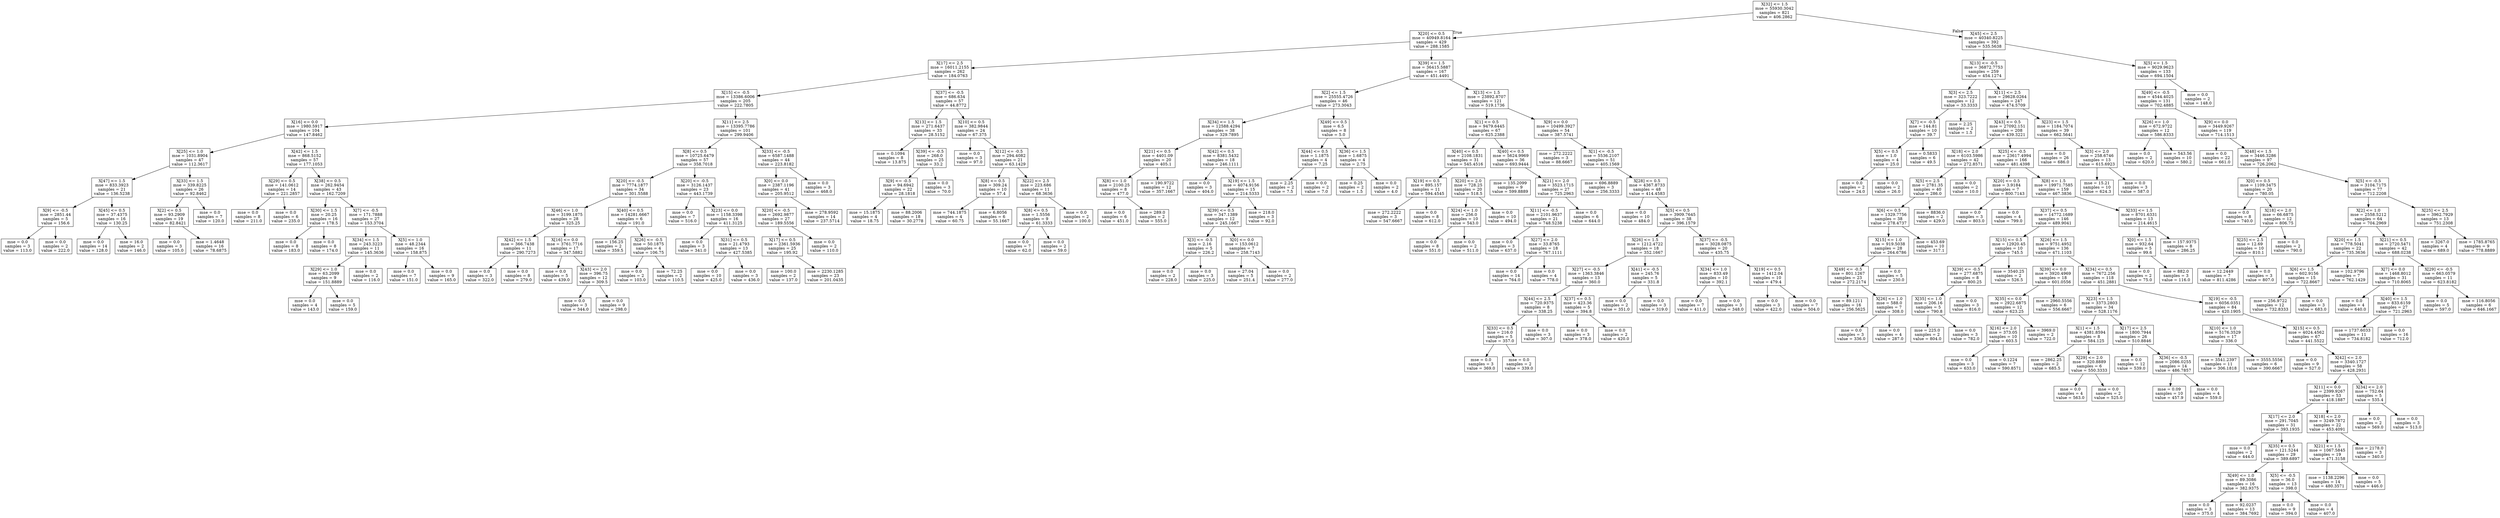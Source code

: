 digraph Tree {
node [shape=box] ;
0 [label="X[32] <= 1.5\nmse = 55930.3042\nsamples = 821\nvalue = 406.2862"] ;
1 [label="X[20] <= 0.5\nmse = 40949.8164\nsamples = 429\nvalue = 288.1585"] ;
0 -> 1 [labeldistance=2.5, labelangle=45, headlabel="True"] ;
2 [label="X[17] <= 2.5\nmse = 16011.2155\nsamples = 262\nvalue = 184.0763"] ;
1 -> 2 ;
3 [label="X[15] <= -0.5\nmse = 13386.6006\nsamples = 205\nvalue = 222.7805"] ;
2 -> 3 ;
4 [label="X[16] <= 0.0\nmse = 1980.5917\nsamples = 104\nvalue = 147.8462"] ;
3 -> 4 ;
5 [label="X[25] <= 1.0\nmse = 1031.8904\nsamples = 47\nvalue = 112.3617"] ;
4 -> 5 ;
6 [label="X[47] <= 1.5\nmse = 833.3923\nsamples = 21\nvalue = 136.5238"] ;
5 -> 6 ;
7 [label="X[9] <= -0.5\nmse = 2851.44\nsamples = 5\nvalue = 156.6"] ;
6 -> 7 ;
8 [label="mse = 0.0\nsamples = 3\nvalue = 113.0"] ;
7 -> 8 ;
9 [label="mse = 0.0\nsamples = 2\nvalue = 222.0"] ;
7 -> 9 ;
10 [label="X[45] <= 0.5\nmse = 37.4375\nsamples = 16\nvalue = 130.25"] ;
6 -> 10 ;
11 [label="mse = 0.0\nsamples = 14\nvalue = 128.0"] ;
10 -> 11 ;
12 [label="mse = 16.0\nsamples = 2\nvalue = 146.0"] ;
10 -> 12 ;
13 [label="X[33] <= 1.5\nmse = 339.8225\nsamples = 26\nvalue = 92.8462"] ;
5 -> 13 ;
14 [label="X[2] <= 0.5\nmse = 93.2909\nsamples = 19\nvalue = 82.8421"] ;
13 -> 14 ;
15 [label="mse = 0.0\nsamples = 3\nvalue = 105.0"] ;
14 -> 15 ;
16 [label="mse = 1.4648\nsamples = 16\nvalue = 78.6875"] ;
14 -> 16 ;
17 [label="mse = 0.0\nsamples = 7\nvalue = 120.0"] ;
13 -> 17 ;
18 [label="X[42] <= 1.5\nmse = 868.5152\nsamples = 57\nvalue = 177.1053"] ;
4 -> 18 ;
19 [label="X[29] <= 0.5\nmse = 141.0612\nsamples = 14\nvalue = 221.2857"] ;
18 -> 19 ;
20 [label="mse = 0.0\nsamples = 8\nvalue = 211.0"] ;
19 -> 20 ;
21 [label="mse = 0.0\nsamples = 6\nvalue = 235.0"] ;
19 -> 21 ;
22 [label="X[38] <= 0.5\nmse = 262.9454\nsamples = 43\nvalue = 162.7209"] ;
18 -> 22 ;
23 [label="X[30] <= 1.5\nmse = 20.25\nsamples = 16\nvalue = 178.5"] ;
22 -> 23 ;
24 [label="mse = 0.0\nsamples = 8\nvalue = 183.0"] ;
23 -> 24 ;
25 [label="mse = 0.0\nsamples = 8\nvalue = 174.0"] ;
23 -> 25 ;
26 [label="X[7] <= -0.5\nmse = 171.7888\nsamples = 27\nvalue = 153.3704"] ;
22 -> 26 ;
27 [label="X[34] <= 1.5\nmse = 243.3223\nsamples = 11\nvalue = 145.3636"] ;
26 -> 27 ;
28 [label="X[29] <= 1.0\nmse = 63.2099\nsamples = 9\nvalue = 151.8889"] ;
27 -> 28 ;
29 [label="mse = 0.0\nsamples = 4\nvalue = 143.0"] ;
28 -> 29 ;
30 [label="mse = 0.0\nsamples = 5\nvalue = 159.0"] ;
28 -> 30 ;
31 [label="mse = 0.0\nsamples = 2\nvalue = 116.0"] ;
27 -> 31 ;
32 [label="X[5] <= 1.0\nmse = 48.2344\nsamples = 16\nvalue = 158.875"] ;
26 -> 32 ;
33 [label="mse = 0.0\nsamples = 7\nvalue = 151.0"] ;
32 -> 33 ;
34 [label="mse = 0.0\nsamples = 9\nvalue = 165.0"] ;
32 -> 34 ;
35 [label="X[11] <= 2.5\nmse = 13395.7786\nsamples = 101\nvalue = 299.9406"] ;
3 -> 35 ;
36 [label="X[8] <= 0.5\nmse = 10725.6479\nsamples = 57\nvalue = 358.7018"] ;
35 -> 36 ;
37 [label="X[20] <= -0.5\nmse = 7774.1877\nsamples = 34\nvalue = 301.5588"] ;
36 -> 37 ;
38 [label="X[46] <= 1.0\nmse = 3199.1875\nsamples = 28\nvalue = 325.25"] ;
37 -> 38 ;
39 [label="X[42] <= 1.5\nmse = 366.7438\nsamples = 11\nvalue = 290.7273"] ;
38 -> 39 ;
40 [label="mse = 0.0\nsamples = 3\nvalue = 322.0"] ;
39 -> 40 ;
41 [label="mse = 0.0\nsamples = 8\nvalue = 279.0"] ;
39 -> 41 ;
42 [label="X[16] <= 0.0\nmse = 3761.7716\nsamples = 17\nvalue = 347.5882"] ;
38 -> 42 ;
43 [label="mse = 0.0\nsamples = 5\nvalue = 439.0"] ;
42 -> 43 ;
44 [label="X[43] <= 2.0\nmse = 396.75\nsamples = 12\nvalue = 309.5"] ;
42 -> 44 ;
45 [label="mse = 0.0\nsamples = 3\nvalue = 344.0"] ;
44 -> 45 ;
46 [label="mse = 0.0\nsamples = 9\nvalue = 298.0"] ;
44 -> 46 ;
47 [label="X[40] <= 0.5\nmse = 14281.6667\nsamples = 6\nvalue = 191.0"] ;
37 -> 47 ;
48 [label="mse = 156.25\nsamples = 2\nvalue = 359.5"] ;
47 -> 48 ;
49 [label="X[26] <= -0.5\nmse = 50.1875\nsamples = 4\nvalue = 106.75"] ;
47 -> 49 ;
50 [label="mse = 0.0\nsamples = 2\nvalue = 103.0"] ;
49 -> 50 ;
51 [label="mse = 72.25\nsamples = 2\nvalue = 110.5"] ;
49 -> 51 ;
52 [label="X[20] <= -0.5\nmse = 3126.1437\nsamples = 23\nvalue = 443.1739"] ;
36 -> 52 ;
53 [label="mse = 0.0\nsamples = 7\nvalue = 516.0"] ;
52 -> 53 ;
54 [label="X[23] <= 0.0\nmse = 1158.3398\nsamples = 16\nvalue = 411.3125"] ;
52 -> 54 ;
55 [label="mse = 0.0\nsamples = 3\nvalue = 341.0"] ;
54 -> 55 ;
56 [label="X[31] <= 0.5\nmse = 21.4793\nsamples = 13\nvalue = 427.5385"] ;
54 -> 56 ;
57 [label="mse = 0.0\nsamples = 10\nvalue = 425.0"] ;
56 -> 57 ;
58 [label="mse = 0.0\nsamples = 3\nvalue = 436.0"] ;
56 -> 58 ;
59 [label="X[33] <= -0.5\nmse = 6587.1488\nsamples = 44\nvalue = 223.8182"] ;
35 -> 59 ;
60 [label="X[0] <= 0.0\nmse = 2387.1196\nsamples = 41\nvalue = 205.9512"] ;
59 -> 60 ;
61 [label="X[20] <= -0.5\nmse = 2692.9877\nsamples = 27\nvalue = 189.5556"] ;
60 -> 61 ;
62 [label="X[17] <= 0.5\nmse = 2361.5936\nsamples = 25\nvalue = 195.92"] ;
61 -> 62 ;
63 [label="mse = 100.0\nsamples = 2\nvalue = 137.0"] ;
62 -> 63 ;
64 [label="mse = 2230.1285\nsamples = 23\nvalue = 201.0435"] ;
62 -> 64 ;
65 [label="mse = 0.0\nsamples = 2\nvalue = 110.0"] ;
61 -> 65 ;
66 [label="mse = 278.9592\nsamples = 14\nvalue = 237.5714"] ;
60 -> 66 ;
67 [label="mse = 0.0\nsamples = 3\nvalue = 468.0"] ;
59 -> 67 ;
68 [label="X[37] <= -0.5\nmse = 686.634\nsamples = 57\nvalue = 44.8772"] ;
2 -> 68 ;
69 [label="X[13] <= 1.5\nmse = 271.6437\nsamples = 33\nvalue = 28.5152"] ;
68 -> 69 ;
70 [label="mse = 0.1094\nsamples = 8\nvalue = 13.875"] ;
69 -> 70 ;
71 [label="X[39] <= -0.5\nmse = 268.0\nsamples = 25\nvalue = 33.2"] ;
69 -> 71 ;
72 [label="X[9] <= -0.5\nmse = 94.6942\nsamples = 22\nvalue = 28.1818"] ;
71 -> 72 ;
73 [label="mse = 15.1875\nsamples = 4\nvalue = 18.75"] ;
72 -> 73 ;
74 [label="mse = 88.2006\nsamples = 18\nvalue = 30.2778"] ;
72 -> 74 ;
75 [label="mse = 0.0\nsamples = 3\nvalue = 70.0"] ;
71 -> 75 ;
76 [label="X[10] <= 0.5\nmse = 382.9844\nsamples = 24\nvalue = 67.375"] ;
68 -> 76 ;
77 [label="mse = 0.0\nsamples = 3\nvalue = 97.0"] ;
76 -> 77 ;
78 [label="X[12] <= -0.5\nmse = 294.4082\nsamples = 21\nvalue = 63.1429"] ;
76 -> 78 ;
79 [label="X[8] <= 0.5\nmse = 309.24\nsamples = 10\nvalue = 57.4"] ;
78 -> 79 ;
80 [label="mse = 744.1875\nsamples = 4\nvalue = 60.75"] ;
79 -> 80 ;
81 [label="mse = 6.8056\nsamples = 6\nvalue = 55.1667"] ;
79 -> 81 ;
82 [label="X[22] <= 2.5\nmse = 223.686\nsamples = 11\nvalue = 68.3636"] ;
78 -> 82 ;
83 [label="X[8] <= 0.5\nmse = 1.5556\nsamples = 9\nvalue = 61.3333"] ;
82 -> 83 ;
84 [label="mse = 0.0\nsamples = 7\nvalue = 62.0"] ;
83 -> 84 ;
85 [label="mse = 0.0\nsamples = 2\nvalue = 59.0"] ;
83 -> 85 ;
86 [label="mse = 0.0\nsamples = 2\nvalue = 100.0"] ;
82 -> 86 ;
87 [label="X[39] <= 1.5\nmse = 36415.5887\nsamples = 167\nvalue = 451.4491"] ;
1 -> 87 ;
88 [label="X[2] <= 1.5\nmse = 25555.4726\nsamples = 46\nvalue = 273.3043"] ;
87 -> 88 ;
89 [label="X[34] <= 1.5\nmse = 12588.4294\nsamples = 38\nvalue = 329.7895"] ;
88 -> 89 ;
90 [label="X[21] <= 0.5\nmse = 4401.09\nsamples = 20\nvalue = 405.1"] ;
89 -> 90 ;
91 [label="X[8] <= 1.0\nmse = 2100.25\nsamples = 8\nvalue = 477.0"] ;
90 -> 91 ;
92 [label="mse = 0.0\nsamples = 6\nvalue = 451.0"] ;
91 -> 92 ;
93 [label="mse = 289.0\nsamples = 2\nvalue = 555.0"] ;
91 -> 93 ;
94 [label="mse = 190.9722\nsamples = 12\nvalue = 357.1667"] ;
90 -> 94 ;
95 [label="X[42] <= 0.5\nmse = 8381.5432\nsamples = 18\nvalue = 246.1111"] ;
89 -> 95 ;
96 [label="mse = 0.0\nsamples = 3\nvalue = 404.0"] ;
95 -> 96 ;
97 [label="X[19] <= 1.5\nmse = 4074.9156\nsamples = 15\nvalue = 214.5333"] ;
95 -> 97 ;
98 [label="X[39] <= 0.5\nmse = 347.1389\nsamples = 12\nvalue = 245.1667"] ;
97 -> 98 ;
99 [label="X[3] <= -0.5\nmse = 2.16\nsamples = 5\nvalue = 226.2"] ;
98 -> 99 ;
100 [label="mse = 0.0\nsamples = 2\nvalue = 228.0"] ;
99 -> 100 ;
101 [label="mse = 0.0\nsamples = 3\nvalue = 225.0"] ;
99 -> 101 ;
102 [label="X[0] <= 0.0\nmse = 153.0612\nsamples = 7\nvalue = 258.7143"] ;
98 -> 102 ;
103 [label="mse = 27.04\nsamples = 5\nvalue = 251.4"] ;
102 -> 103 ;
104 [label="mse = 0.0\nsamples = 2\nvalue = 277.0"] ;
102 -> 104 ;
105 [label="mse = 218.0\nsamples = 3\nvalue = 92.0"] ;
97 -> 105 ;
106 [label="X[49] <= 0.5\nmse = 6.5\nsamples = 8\nvalue = 5.0"] ;
88 -> 106 ;
107 [label="X[44] <= 0.5\nmse = 1.1875\nsamples = 4\nvalue = 7.25"] ;
106 -> 107 ;
108 [label="mse = 2.25\nsamples = 2\nvalue = 7.5"] ;
107 -> 108 ;
109 [label="mse = 0.0\nsamples = 2\nvalue = 7.0"] ;
107 -> 109 ;
110 [label="X[36] <= 1.5\nmse = 1.6875\nsamples = 4\nvalue = 2.75"] ;
106 -> 110 ;
111 [label="mse = 0.25\nsamples = 2\nvalue = 1.5"] ;
110 -> 111 ;
112 [label="mse = 0.0\nsamples = 2\nvalue = 4.0"] ;
110 -> 112 ;
113 [label="X[13] <= 1.5\nmse = 23892.8707\nsamples = 121\nvalue = 519.1736"] ;
87 -> 113 ;
114 [label="X[1] <= 0.5\nmse = 9479.6445\nsamples = 67\nvalue = 625.2388"] ;
113 -> 114 ;
115 [label="X[40] <= 0.5\nmse = 2108.1831\nsamples = 31\nvalue = 545.4516"] ;
114 -> 115 ;
116 [label="X[19] <= 0.5\nmse = 895.157\nsamples = 11\nvalue = 594.4545"] ;
115 -> 116 ;
117 [label="mse = 272.2222\nsamples = 3\nvalue = 547.6667"] ;
116 -> 117 ;
118 [label="mse = 0.0\nsamples = 8\nvalue = 612.0"] ;
116 -> 118 ;
119 [label="X[20] <= 2.0\nmse = 728.25\nsamples = 20\nvalue = 518.5"] ;
115 -> 119 ;
120 [label="X[24] <= 1.0\nmse = 256.0\nsamples = 10\nvalue = 543.0"] ;
119 -> 120 ;
121 [label="mse = 0.0\nsamples = 8\nvalue = 551.0"] ;
120 -> 121 ;
122 [label="mse = 0.0\nsamples = 2\nvalue = 511.0"] ;
120 -> 122 ;
123 [label="mse = 0.0\nsamples = 10\nvalue = 494.0"] ;
119 -> 123 ;
124 [label="X[40] <= 0.5\nmse = 5624.9969\nsamples = 36\nvalue = 693.9444"] ;
114 -> 124 ;
125 [label="mse = 135.2099\nsamples = 9\nvalue = 599.8889"] ;
124 -> 125 ;
126 [label="X[21] <= 2.0\nmse = 3523.1715\nsamples = 27\nvalue = 725.2963"] ;
124 -> 126 ;
127 [label="X[11] <= -0.5\nmse = 2101.9637\nsamples = 21\nvalue = 748.5238"] ;
126 -> 127 ;
128 [label="mse = 0.0\nsamples = 3\nvalue = 637.0"] ;
127 -> 128 ;
129 [label="X[27] <= 2.0\nmse = 33.8765\nsamples = 18\nvalue = 767.1111"] ;
127 -> 129 ;
130 [label="mse = 0.0\nsamples = 14\nvalue = 764.0"] ;
129 -> 130 ;
131 [label="mse = 0.0\nsamples = 4\nvalue = 778.0"] ;
129 -> 131 ;
132 [label="mse = 0.0\nsamples = 6\nvalue = 644.0"] ;
126 -> 132 ;
133 [label="X[9] <= 0.0\nmse = 10499.3927\nsamples = 54\nvalue = 387.5741"] ;
113 -> 133 ;
134 [label="mse = 272.2222\nsamples = 3\nvalue = 88.6667"] ;
133 -> 134 ;
135 [label="X[1] <= -0.5\nmse = 5536.2107\nsamples = 51\nvalue = 405.1569"] ;
133 -> 135 ;
136 [label="mse = 696.8889\nsamples = 3\nvalue = 256.3333"] ;
135 -> 136 ;
137 [label="X[28] <= 0.5\nmse = 4367.8733\nsamples = 48\nvalue = 414.4583"] ;
135 -> 137 ;
138 [label="mse = 0.0\nsamples = 10\nvalue = 484.0"] ;
137 -> 138 ;
139 [label="X[5] <= 0.5\nmse = 3909.7645\nsamples = 38\nvalue = 396.1579"] ;
137 -> 139 ;
140 [label="X[26] <= 1.5\nmse = 1212.4722\nsamples = 18\nvalue = 352.1667"] ;
139 -> 140 ;
141 [label="X[27] <= -0.5\nmse = 1363.3846\nsamples = 13\nvalue = 360.0"] ;
140 -> 141 ;
142 [label="X[44] <= 2.5\nmse = 720.9375\nsamples = 8\nvalue = 338.25"] ;
141 -> 142 ;
143 [label="X[33] <= 0.5\nmse = 216.0\nsamples = 5\nvalue = 357.0"] ;
142 -> 143 ;
144 [label="mse = 0.0\nsamples = 3\nvalue = 369.0"] ;
143 -> 144 ;
145 [label="mse = 0.0\nsamples = 2\nvalue = 339.0"] ;
143 -> 145 ;
146 [label="mse = 0.0\nsamples = 3\nvalue = 307.0"] ;
142 -> 146 ;
147 [label="X[37] <= 0.5\nmse = 423.36\nsamples = 5\nvalue = 394.8"] ;
141 -> 147 ;
148 [label="mse = 0.0\nsamples = 3\nvalue = 378.0"] ;
147 -> 148 ;
149 [label="mse = 0.0\nsamples = 2\nvalue = 420.0"] ;
147 -> 149 ;
150 [label="X[41] <= -0.5\nmse = 245.76\nsamples = 5\nvalue = 331.8"] ;
140 -> 150 ;
151 [label="mse = 0.0\nsamples = 2\nvalue = 351.0"] ;
150 -> 151 ;
152 [label="mse = 0.0\nsamples = 3\nvalue = 319.0"] ;
150 -> 152 ;
153 [label="X[37] <= -0.5\nmse = 3028.0875\nsamples = 20\nvalue = 435.75"] ;
139 -> 153 ;
154 [label="X[34] <= 1.0\nmse = 833.49\nsamples = 10\nvalue = 392.1"] ;
153 -> 154 ;
155 [label="mse = 0.0\nsamples = 7\nvalue = 411.0"] ;
154 -> 155 ;
156 [label="mse = 0.0\nsamples = 3\nvalue = 348.0"] ;
154 -> 156 ;
157 [label="X[19] <= 0.5\nmse = 1412.04\nsamples = 10\nvalue = 479.4"] ;
153 -> 157 ;
158 [label="mse = 0.0\nsamples = 3\nvalue = 422.0"] ;
157 -> 158 ;
159 [label="mse = 0.0\nsamples = 7\nvalue = 504.0"] ;
157 -> 159 ;
160 [label="X[45] <= 2.5\nmse = 40340.8225\nsamples = 392\nvalue = 535.5638"] ;
0 -> 160 [labeldistance=2.5, labelangle=-45, headlabel="False"] ;
161 [label="X[13] <= -0.5\nmse = 36872.7753\nsamples = 259\nvalue = 454.1274"] ;
160 -> 161 ;
162 [label="X[3] <= 2.5\nmse = 323.7222\nsamples = 12\nvalue = 33.3333"] ;
161 -> 162 ;
163 [label="X[7] <= -0.5\nmse = 144.81\nsamples = 10\nvalue = 39.7"] ;
162 -> 163 ;
164 [label="X[5] <= 0.5\nmse = 1.0\nsamples = 4\nvalue = 25.0"] ;
163 -> 164 ;
165 [label="mse = 0.0\nsamples = 2\nvalue = 24.0"] ;
164 -> 165 ;
166 [label="mse = 0.0\nsamples = 2\nvalue = 26.0"] ;
164 -> 166 ;
167 [label="mse = 0.5833\nsamples = 6\nvalue = 49.5"] ;
163 -> 167 ;
168 [label="mse = 2.25\nsamples = 2\nvalue = 1.5"] ;
162 -> 168 ;
169 [label="X[11] <= 2.5\nmse = 29628.0264\nsamples = 247\nvalue = 474.5709"] ;
161 -> 169 ;
170 [label="X[43] <= 0.5\nmse = 27092.151\nsamples = 208\nvalue = 439.3221"] ;
169 -> 170 ;
171 [label="X[18] <= 2.0\nmse = 6103.5986\nsamples = 42\nvalue = 272.8571"] ;
170 -> 171 ;
172 [label="X[5] <= 2.5\nmse = 2781.35\nsamples = 40\nvalue = 286.0"] ;
171 -> 172 ;
173 [label="X[6] <= 0.5\nmse = 1329.7756\nsamples = 38\nvalue = 278.4737"] ;
172 -> 173 ;
174 [label="X[15] <= 1.0\nmse = 919.5038\nsamples = 28\nvalue = 264.6786"] ;
173 -> 174 ;
175 [label="X[49] <= -0.5\nmse = 801.1267\nsamples = 23\nvalue = 272.2174"] ;
174 -> 175 ;
176 [label="mse = 89.1211\nsamples = 16\nvalue = 256.5625"] ;
175 -> 176 ;
177 [label="X[26] <= 1.0\nmse = 588.0\nsamples = 7\nvalue = 308.0"] ;
175 -> 177 ;
178 [label="mse = 0.0\nsamples = 3\nvalue = 336.0"] ;
177 -> 178 ;
179 [label="mse = 0.0\nsamples = 4\nvalue = 287.0"] ;
177 -> 179 ;
180 [label="mse = 0.0\nsamples = 5\nvalue = 230.0"] ;
174 -> 180 ;
181 [label="mse = 453.69\nsamples = 10\nvalue = 317.1"] ;
173 -> 181 ;
182 [label="mse = 8836.0\nsamples = 2\nvalue = 429.0"] ;
172 -> 182 ;
183 [label="mse = 0.0\nsamples = 2\nvalue = 10.0"] ;
171 -> 183 ;
184 [label="X[25] <= -0.5\nmse = 23617.4994\nsamples = 166\nvalue = 481.4398"] ;
170 -> 184 ;
185 [label="X[20] <= 0.5\nmse = 3.9184\nsamples = 7\nvalue = 800.7143"] ;
184 -> 185 ;
186 [label="mse = 0.0\nsamples = 3\nvalue = 803.0"] ;
185 -> 186 ;
187 [label="mse = 0.0\nsamples = 4\nvalue = 799.0"] ;
185 -> 187 ;
188 [label="X[8] <= 1.5\nmse = 19971.7585\nsamples = 159\nvalue = 467.3836"] ;
184 -> 188 ;
189 [label="X[37] <= 0.5\nmse = 14772.1689\nsamples = 146\nvalue = 489.9041"] ;
188 -> 189 ;
190 [label="X[15] <= 0.5\nmse = 12920.45\nsamples = 10\nvalue = 745.5"] ;
189 -> 190 ;
191 [label="X[39] <= -0.5\nmse = 277.6875\nsamples = 8\nvalue = 800.25"] ;
190 -> 191 ;
192 [label="X[35] <= 1.0\nmse = 206.16\nsamples = 5\nvalue = 790.8"] ;
191 -> 192 ;
193 [label="mse = 225.0\nsamples = 2\nvalue = 804.0"] ;
192 -> 193 ;
194 [label="mse = 0.0\nsamples = 3\nvalue = 782.0"] ;
192 -> 194 ;
195 [label="mse = 0.0\nsamples = 3\nvalue = 816.0"] ;
191 -> 195 ;
196 [label="mse = 3540.25\nsamples = 2\nvalue = 526.5"] ;
190 -> 196 ;
197 [label="X[26] <= 1.5\nmse = 9751.4952\nsamples = 136\nvalue = 471.1103"] ;
189 -> 197 ;
198 [label="X[39] <= 0.0\nmse = 3920.4969\nsamples = 18\nvalue = 601.0556"] ;
197 -> 198 ;
199 [label="X[35] <= 0.0\nmse = 2922.6875\nsamples = 12\nvalue = 623.25"] ;
198 -> 199 ;
200 [label="X[16] <= 2.0\nmse = 373.05\nsamples = 10\nvalue = 603.5"] ;
199 -> 200 ;
201 [label="mse = 0.0\nsamples = 3\nvalue = 633.0"] ;
200 -> 201 ;
202 [label="mse = 0.1224\nsamples = 7\nvalue = 590.8571"] ;
200 -> 202 ;
203 [label="mse = 3969.0\nsamples = 2\nvalue = 722.0"] ;
199 -> 203 ;
204 [label="mse = 2960.5556\nsamples = 6\nvalue = 556.6667"] ;
198 -> 204 ;
205 [label="X[34] <= 0.5\nmse = 7672.256\nsamples = 118\nvalue = 451.2881"] ;
197 -> 205 ;
206 [label="X[23] <= 1.5\nmse = 3373.2803\nsamples = 34\nvalue = 528.1176"] ;
205 -> 206 ;
207 [label="X[1] <= 1.5\nmse = 4381.8594\nsamples = 8\nvalue = 584.125"] ;
206 -> 207 ;
208 [label="mse = 2862.25\nsamples = 2\nvalue = 685.5"] ;
207 -> 208 ;
209 [label="X[29] <= 2.0\nmse = 320.8889\nsamples = 6\nvalue = 550.3333"] ;
207 -> 209 ;
210 [label="mse = 0.0\nsamples = 4\nvalue = 563.0"] ;
209 -> 210 ;
211 [label="mse = 0.0\nsamples = 2\nvalue = 525.0"] ;
209 -> 211 ;
212 [label="X[17] <= 2.5\nmse = 1800.7944\nsamples = 26\nvalue = 510.8846"] ;
206 -> 212 ;
213 [label="mse = 0.0\nsamples = 12\nvalue = 539.0"] ;
212 -> 213 ;
214 [label="X[36] <= -0.5\nmse = 2086.0255\nsamples = 14\nvalue = 486.7857"] ;
212 -> 214 ;
215 [label="mse = 0.09\nsamples = 10\nvalue = 457.9"] ;
214 -> 215 ;
216 [label="mse = 0.0\nsamples = 4\nvalue = 559.0"] ;
214 -> 216 ;
217 [label="X[19] <= -0.5\nmse = 6056.0351\nsamples = 84\nvalue = 420.1905"] ;
205 -> 217 ;
218 [label="X[10] <= 1.0\nmse = 5176.3529\nsamples = 17\nvalue = 336.0"] ;
217 -> 218 ;
219 [label="mse = 3541.2397\nsamples = 11\nvalue = 306.1818"] ;
218 -> 219 ;
220 [label="mse = 3555.5556\nsamples = 6\nvalue = 390.6667"] ;
218 -> 220 ;
221 [label="X[15] <= 0.5\nmse = 4024.4562\nsamples = 67\nvalue = 441.5522"] ;
217 -> 221 ;
222 [label="mse = 0.0\nsamples = 9\nvalue = 527.0"] ;
221 -> 222 ;
223 [label="X[42] <= 2.0\nmse = 3340.1727\nsamples = 58\nvalue = 428.2931"] ;
221 -> 223 ;
224 [label="X[11] <= 0.0\nmse = 2399.9267\nsamples = 53\nvalue = 418.1887"] ;
223 -> 224 ;
225 [label="X[17] <= 2.0\nmse = 291.7045\nsamples = 31\nvalue = 393.1935"] ;
224 -> 225 ;
226 [label="mse = 0.0\nsamples = 2\nvalue = 444.0"] ;
225 -> 226 ;
227 [label="X[35] <= 0.5\nmse = 121.5244\nsamples = 29\nvalue = 389.6897"] ;
225 -> 227 ;
228 [label="X[49] <= 1.0\nmse = 89.3086\nsamples = 16\nvalue = 382.9375"] ;
227 -> 228 ;
229 [label="mse = 0.0\nsamples = 3\nvalue = 375.0"] ;
228 -> 229 ;
230 [label="mse = 92.0237\nsamples = 13\nvalue = 384.7692"] ;
228 -> 230 ;
231 [label="X[5] <= -0.5\nmse = 36.0\nsamples = 13\nvalue = 398.0"] ;
227 -> 231 ;
232 [label="mse = 0.0\nsamples = 9\nvalue = 394.0"] ;
231 -> 232 ;
233 [label="mse = 0.0\nsamples = 4\nvalue = 407.0"] ;
231 -> 233 ;
234 [label="X[18] <= 2.0\nmse = 3249.7872\nsamples = 22\nvalue = 453.4091"] ;
224 -> 234 ;
235 [label="X[21] <= 1.5\nmse = 1067.5845\nsamples = 19\nvalue = 471.3158"] ;
234 -> 235 ;
236 [label="mse = 1138.2296\nsamples = 14\nvalue = 480.3571"] ;
235 -> 236 ;
237 [label="mse = 0.0\nsamples = 5\nvalue = 446.0"] ;
235 -> 237 ;
238 [label="mse = 2178.0\nsamples = 3\nvalue = 340.0"] ;
234 -> 238 ;
239 [label="X[34] <= 2.0\nmse = 752.64\nsamples = 5\nvalue = 535.4"] ;
223 -> 239 ;
240 [label="mse = 0.0\nsamples = 2\nvalue = 569.0"] ;
239 -> 240 ;
241 [label="mse = 0.0\nsamples = 3\nvalue = 513.0"] ;
239 -> 241 ;
242 [label="X[33] <= 1.5\nmse = 8701.6331\nsamples = 13\nvalue = 214.4615"] ;
188 -> 242 ;
243 [label="X[0] <= 1.5\nmse = 932.64\nsamples = 5\nvalue = 99.6"] ;
242 -> 243 ;
244 [label="mse = 0.0\nsamples = 2\nvalue = 75.0"] ;
243 -> 244 ;
245 [label="mse = 882.0\nsamples = 3\nvalue = 116.0"] ;
243 -> 245 ;
246 [label="mse = 157.9375\nsamples = 8\nvalue = 286.25"] ;
242 -> 246 ;
247 [label="X[23] <= 1.5\nmse = 1184.7074\nsamples = 39\nvalue = 662.5641"] ;
169 -> 247 ;
248 [label="mse = 0.0\nsamples = 26\nvalue = 686.0"] ;
247 -> 248 ;
249 [label="X[3] <= 2.0\nmse = 258.6746\nsamples = 13\nvalue = 615.6923"] ;
247 -> 249 ;
250 [label="mse = 15.21\nsamples = 10\nvalue = 624.3"] ;
249 -> 250 ;
251 [label="mse = 0.0\nsamples = 3\nvalue = 587.0"] ;
249 -> 251 ;
252 [label="X[5] <= 1.5\nmse = 9029.9623\nsamples = 133\nvalue = 694.1504"] ;
160 -> 252 ;
253 [label="X[49] <= -0.5\nmse = 4544.4025\nsamples = 131\nvalue = 702.4885"] ;
252 -> 253 ;
254 [label="X[26] <= 1.0\nmse = 672.9722\nsamples = 12\nvalue = 586.8333"] ;
253 -> 254 ;
255 [label="mse = 0.0\nsamples = 2\nvalue = 620.0"] ;
254 -> 255 ;
256 [label="mse = 543.56\nsamples = 10\nvalue = 580.2"] ;
254 -> 256 ;
257 [label="X[9] <= 0.0\nmse = 3449.9267\nsamples = 119\nvalue = 714.1513"] ;
253 -> 257 ;
258 [label="mse = 0.0\nsamples = 22\nvalue = 661.0"] ;
257 -> 258 ;
259 [label="X[48] <= 1.5\nmse = 3446.3286\nsamples = 97\nvalue = 726.2062"] ;
257 -> 259 ;
260 [label="X[0] <= 0.5\nmse = 1109.3475\nsamples = 20\nvalue = 780.05"] ;
259 -> 260 ;
261 [label="mse = 0.0\nsamples = 8\nvalue = 740.0"] ;
260 -> 261 ;
262 [label="X[18] <= 2.0\nmse = 66.6875\nsamples = 12\nvalue = 806.75"] ;
260 -> 262 ;
263 [label="X[25] <= 2.5\nmse = 12.69\nsamples = 10\nvalue = 810.1"] ;
262 -> 263 ;
264 [label="mse = 12.2449\nsamples = 7\nvalue = 811.4286"] ;
263 -> 264 ;
265 [label="mse = 0.0\nsamples = 3\nvalue = 807.0"] ;
263 -> 265 ;
266 [label="mse = 0.0\nsamples = 2\nvalue = 790.0"] ;
262 -> 266 ;
267 [label="X[5] <= -0.5\nmse = 3104.7175\nsamples = 77\nvalue = 712.2208"] ;
259 -> 267 ;
268 [label="X[2] <= 1.0\nmse = 2558.5212\nsamples = 64\nvalue = 704.2969"] ;
267 -> 268 ;
269 [label="X[20] <= 1.5\nmse = 778.5041\nsamples = 22\nvalue = 735.3636"] ;
268 -> 269 ;
270 [label="X[6] <= 1.5\nmse = 602.9156\nsamples = 15\nvalue = 722.8667"] ;
269 -> 270 ;
271 [label="mse = 256.9722\nsamples = 12\nvalue = 732.8333"] ;
270 -> 271 ;
272 [label="mse = 0.0\nsamples = 3\nvalue = 683.0"] ;
270 -> 272 ;
273 [label="mse = 102.9796\nsamples = 7\nvalue = 762.1429"] ;
269 -> 273 ;
274 [label="X[21] <= 0.5\nmse = 2720.5471\nsamples = 42\nvalue = 688.0238"] ;
268 -> 274 ;
275 [label="X[7] <= 0.0\nmse = 1468.8012\nsamples = 31\nvalue = 710.8065"] ;
274 -> 275 ;
276 [label="mse = 0.0\nsamples = 4\nvalue = 640.0"] ;
275 -> 276 ;
277 [label="X[40] <= 1.5\nmse = 833.6159\nsamples = 27\nvalue = 721.2963"] ;
275 -> 277 ;
278 [label="mse = 1737.6033\nsamples = 11\nvalue = 734.8182"] ;
277 -> 278 ;
279 [label="mse = 0.0\nsamples = 16\nvalue = 712.0"] ;
277 -> 279 ;
280 [label="X[29] <= -0.5\nmse = 663.0579\nsamples = 11\nvalue = 623.8182"] ;
274 -> 280 ;
281 [label="mse = 0.0\nsamples = 5\nvalue = 597.0"] ;
280 -> 281 ;
282 [label="mse = 116.8056\nsamples = 6\nvalue = 646.1667"] ;
280 -> 282 ;
283 [label="X[25] <= 2.5\nmse = 3962.7929\nsamples = 13\nvalue = 751.2308"] ;
267 -> 283 ;
284 [label="mse = 3267.0\nsamples = 4\nvalue = 689.0"] ;
283 -> 284 ;
285 [label="mse = 1785.8765\nsamples = 9\nvalue = 778.8889"] ;
283 -> 285 ;
286 [label="mse = 0.0\nsamples = 2\nvalue = 148.0"] ;
252 -> 286 ;
}